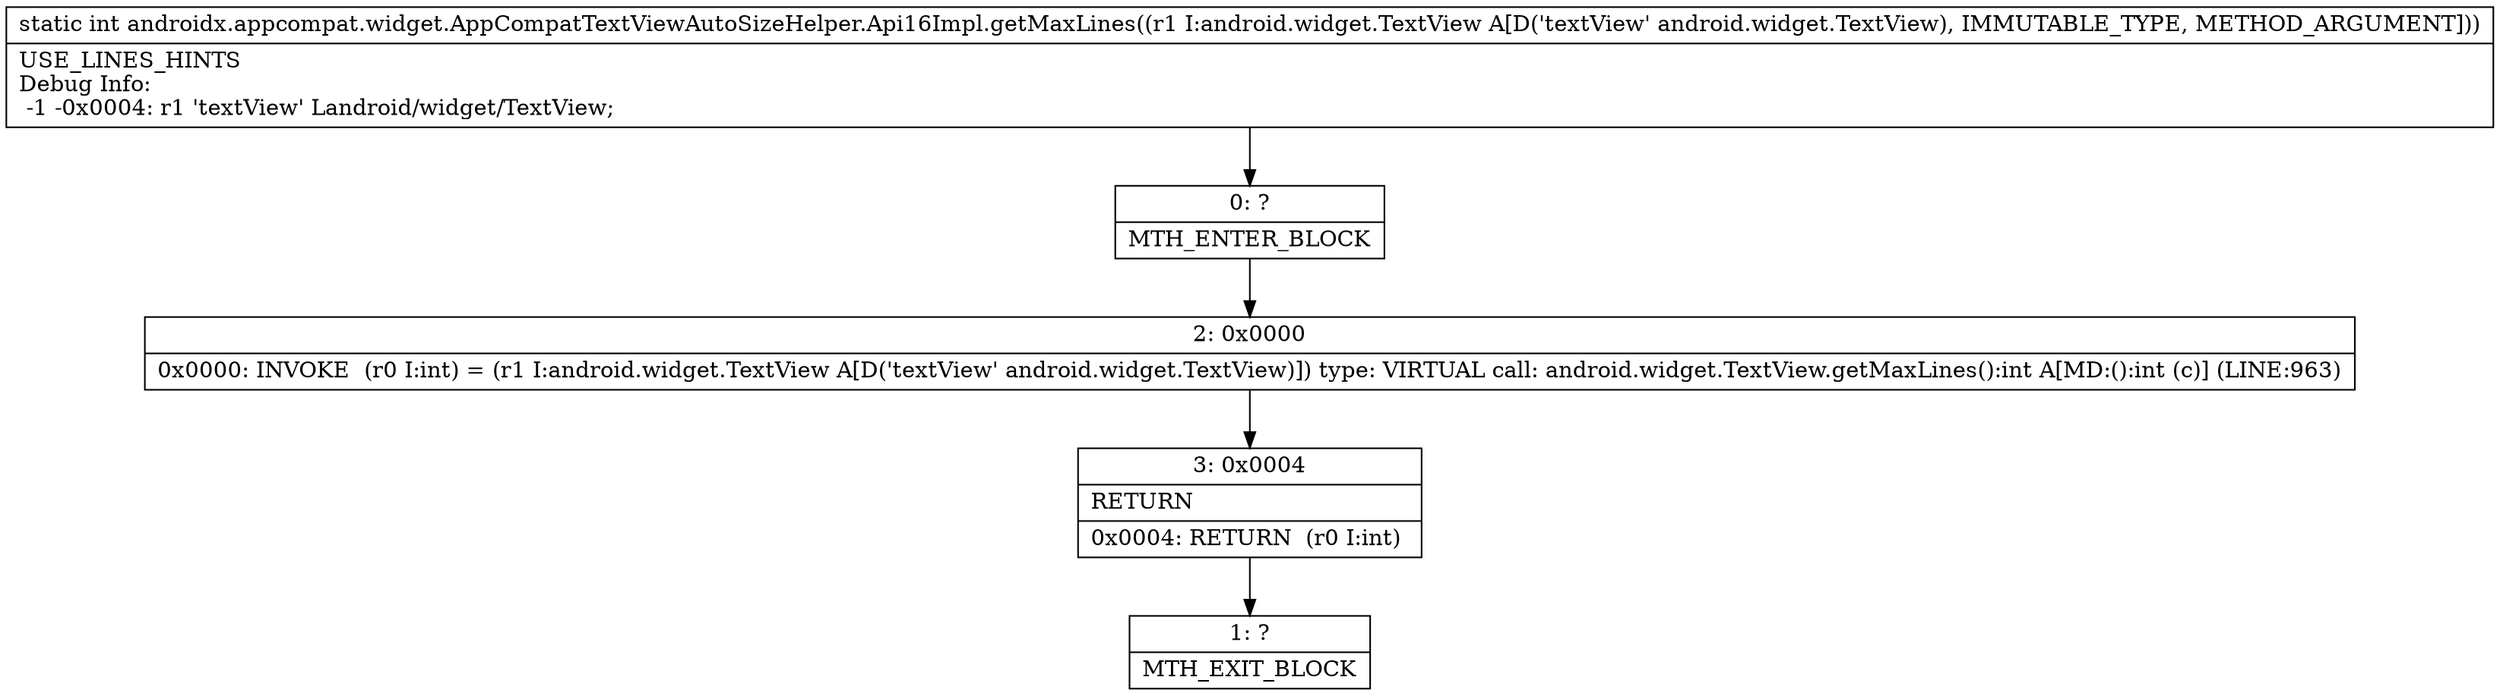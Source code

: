 digraph "CFG forandroidx.appcompat.widget.AppCompatTextViewAutoSizeHelper.Api16Impl.getMaxLines(Landroid\/widget\/TextView;)I" {
Node_0 [shape=record,label="{0\:\ ?|MTH_ENTER_BLOCK\l}"];
Node_2 [shape=record,label="{2\:\ 0x0000|0x0000: INVOKE  (r0 I:int) = (r1 I:android.widget.TextView A[D('textView' android.widget.TextView)]) type: VIRTUAL call: android.widget.TextView.getMaxLines():int A[MD:():int (c)] (LINE:963)\l}"];
Node_3 [shape=record,label="{3\:\ 0x0004|RETURN\l|0x0004: RETURN  (r0 I:int) \l}"];
Node_1 [shape=record,label="{1\:\ ?|MTH_EXIT_BLOCK\l}"];
MethodNode[shape=record,label="{static int androidx.appcompat.widget.AppCompatTextViewAutoSizeHelper.Api16Impl.getMaxLines((r1 I:android.widget.TextView A[D('textView' android.widget.TextView), IMMUTABLE_TYPE, METHOD_ARGUMENT]))  | USE_LINES_HINTS\lDebug Info:\l  \-1 \-0x0004: r1 'textView' Landroid\/widget\/TextView;\l}"];
MethodNode -> Node_0;Node_0 -> Node_2;
Node_2 -> Node_3;
Node_3 -> Node_1;
}

